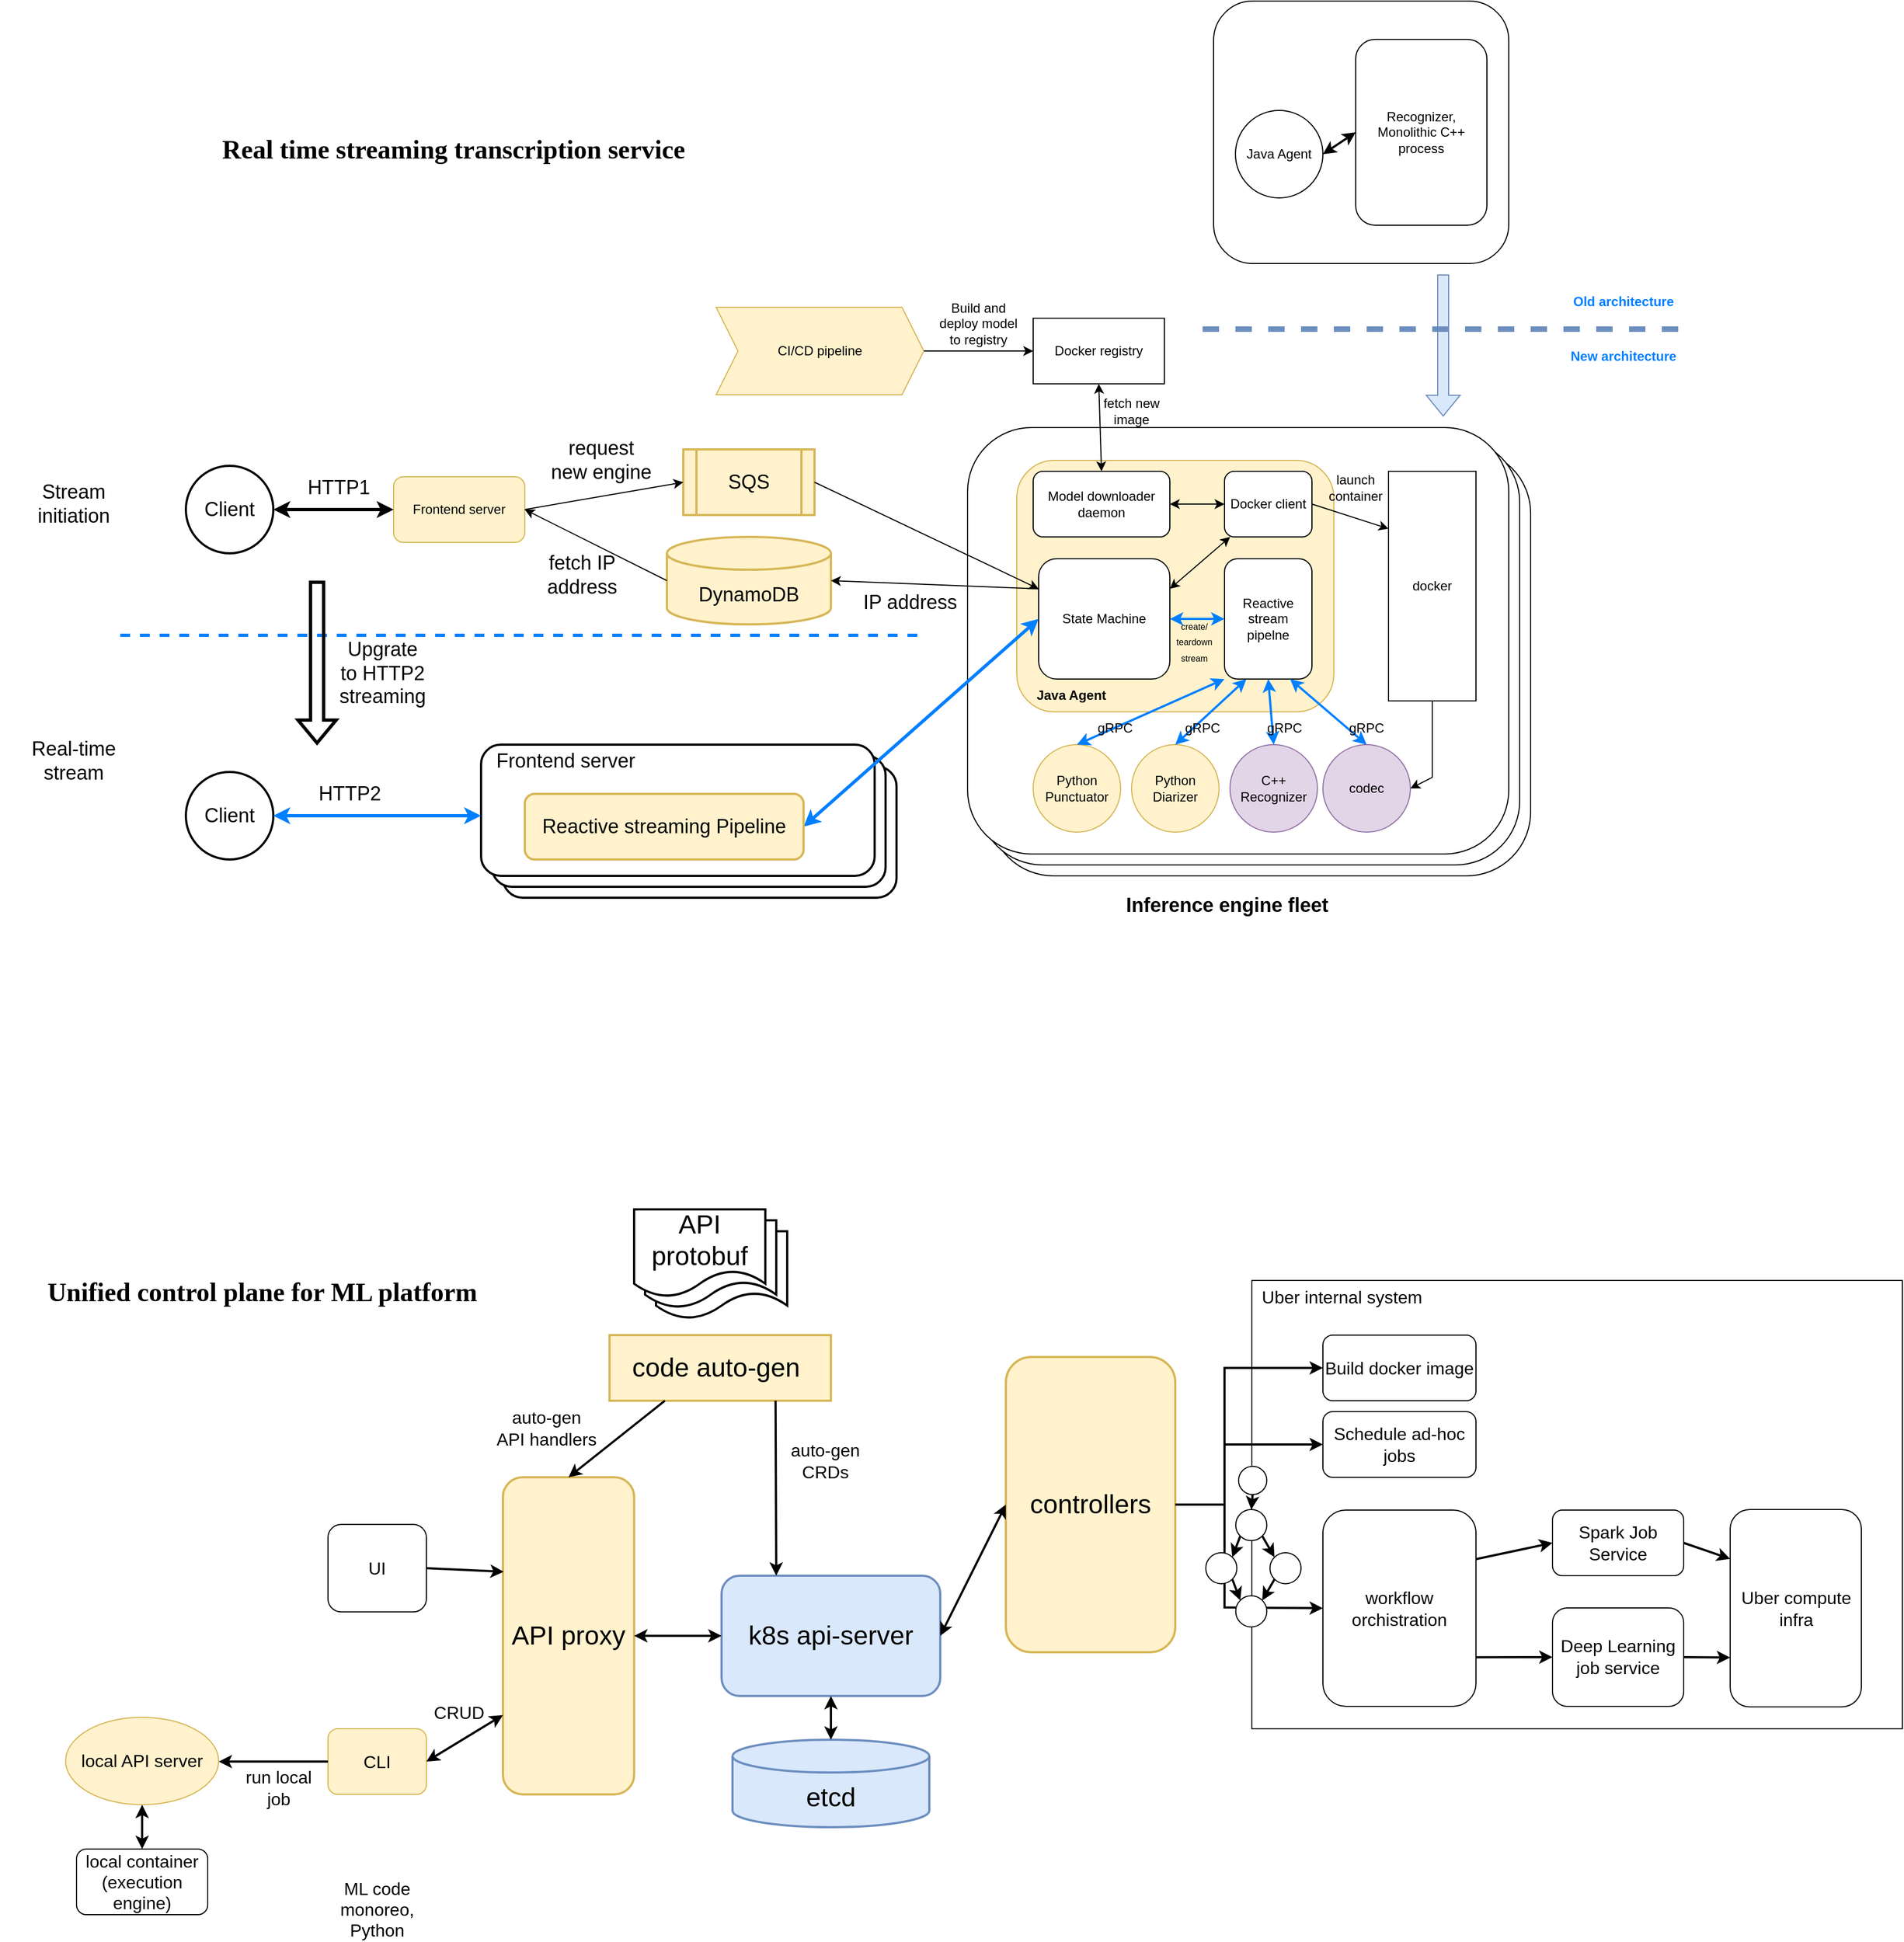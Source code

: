 <mxfile version="16.5.6" type="github">
  <diagram id="EUEqFlCZV4Rz1TmMoUkc" name="Page-1">
    <mxGraphModel dx="3210" dy="2467" grid="1" gridSize="10" guides="1" tooltips="1" connect="1" arrows="1" fold="1" page="1" pageScale="1" pageWidth="850" pageHeight="1100" math="0" shadow="0">
      <root>
        <mxCell id="0" />
        <mxCell id="1" parent="0" />
        <mxCell id="zjX0TIYur_jvpMQG9Fae-106" value="" style="rounded=0;whiteSpace=wrap;html=1;fontSize=16;fontColor=#000000;strokeWidth=1;" vertex="1" parent="1">
          <mxGeometry x="625" y="990" width="595" height="410" as="geometry" />
        </mxCell>
        <mxCell id="zjX0TIYur_jvpMQG9Fae-154" value="Deep Learning job service" style="rounded=1;whiteSpace=wrap;html=1;fontSize=16;fontColor=#000000;strokeWidth=1;" vertex="1" parent="1">
          <mxGeometry x="900" y="1289.47" width="120" height="90" as="geometry" />
        </mxCell>
        <mxCell id="zjX0TIYur_jvpMQG9Fae-109" value="workflow orchistration" style="rounded=1;whiteSpace=wrap;html=1;fontSize=16;fontColor=#000000;strokeWidth=1;" vertex="1" parent="1">
          <mxGeometry x="690" y="1200" width="140" height="179.47" as="geometry" />
        </mxCell>
        <mxCell id="zjX0TIYur_jvpMQG9Fae-98" value="" style="shape=document;whiteSpace=wrap;html=1;boundedLbl=1;fontSize=24;fontColor=#000000;strokeWidth=2;" vertex="1" parent="1">
          <mxGeometry x="80" y="945" width="120" height="80" as="geometry" />
        </mxCell>
        <mxCell id="zjX0TIYur_jvpMQG9Fae-96" value="" style="shape=document;whiteSpace=wrap;html=1;boundedLbl=1;fontSize=24;fontColor=#000000;strokeWidth=2;" vertex="1" parent="1">
          <mxGeometry x="70" y="935" width="120" height="80" as="geometry" />
        </mxCell>
        <mxCell id="zjX0TIYur_jvpMQG9Fae-93" value="" style="rounded=0;whiteSpace=wrap;html=1;fontSize=24;strokeWidth=2;fillColor=#fff2cc;strokeColor=#d6b656;" vertex="1" parent="1">
          <mxGeometry x="37.5" y="1040" width="202.5" height="60" as="geometry" />
        </mxCell>
        <mxCell id="zjX0TIYur_jvpMQG9Fae-77" value="" style="rounded=1;whiteSpace=wrap;html=1;fontSize=18;fontColor=#000000;strokeWidth=2;" vertex="1" parent="1">
          <mxGeometry x="-60" y="520" width="360" height="120" as="geometry" />
        </mxCell>
        <mxCell id="zjX0TIYur_jvpMQG9Fae-76" value="" style="rounded=1;whiteSpace=wrap;html=1;fontSize=18;fontColor=#000000;strokeWidth=2;" vertex="1" parent="1">
          <mxGeometry x="-70" y="510" width="360" height="120" as="geometry" />
        </mxCell>
        <mxCell id="zjX0TIYur_jvpMQG9Fae-48" value="" style="rounded=1;whiteSpace=wrap;html=1;" vertex="1" parent="1">
          <mxGeometry x="385" y="230" width="495" height="390" as="geometry" />
        </mxCell>
        <mxCell id="zjX0TIYur_jvpMQG9Fae-47" value="" style="rounded=1;whiteSpace=wrap;html=1;" vertex="1" parent="1">
          <mxGeometry x="375" y="220" width="495" height="390" as="geometry" />
        </mxCell>
        <mxCell id="zjX0TIYur_jvpMQG9Fae-21" value="" style="rounded=1;whiteSpace=wrap;html=1;" vertex="1" parent="1">
          <mxGeometry x="365" y="210" width="495" height="390" as="geometry" />
        </mxCell>
        <mxCell id="zjX0TIYur_jvpMQG9Fae-3" value="C++&lt;br&gt;Recognizer" style="ellipse;whiteSpace=wrap;html=1;fillColor=#e1d5e7;strokeColor=#9673a6;" vertex="1" parent="1">
          <mxGeometry x="605" y="500" width="80" height="80" as="geometry" />
        </mxCell>
        <mxCell id="zjX0TIYur_jvpMQG9Fae-4" value="Python&lt;br&gt;Diarizer" style="ellipse;whiteSpace=wrap;html=1;fillColor=#fff2cc;strokeColor=#d6b656;" vertex="1" parent="1">
          <mxGeometry x="515" y="500" width="80" height="80" as="geometry" />
        </mxCell>
        <mxCell id="zjX0TIYur_jvpMQG9Fae-6" value="CI/CD pipeline" style="shape=step;perimeter=stepPerimeter;whiteSpace=wrap;html=1;fixedSize=1;fillColor=#fff2cc;strokeColor=#d6b656;" vertex="1" parent="1">
          <mxGeometry x="135" y="100" width="190" height="80" as="geometry" />
        </mxCell>
        <mxCell id="zjX0TIYur_jvpMQG9Fae-7" value="Docker registry" style="rounded=0;whiteSpace=wrap;html=1;" vertex="1" parent="1">
          <mxGeometry x="425" y="110" width="120" height="60" as="geometry" />
        </mxCell>
        <mxCell id="zjX0TIYur_jvpMQG9Fae-8" value="" style="endArrow=classic;html=1;rounded=0;exitX=1;exitY=0.5;exitDx=0;exitDy=0;entryX=0;entryY=0.5;entryDx=0;entryDy=0;" edge="1" parent="1" source="zjX0TIYur_jvpMQG9Fae-6" target="zjX0TIYur_jvpMQG9Fae-7">
          <mxGeometry width="50" height="50" relative="1" as="geometry">
            <mxPoint x="275" y="460" as="sourcePoint" />
            <mxPoint x="325" y="410" as="targetPoint" />
          </mxGeometry>
        </mxCell>
        <mxCell id="zjX0TIYur_jvpMQG9Fae-9" value="Build and deploy model to registry" style="text;html=1;strokeColor=none;fillColor=none;align=center;verticalAlign=middle;whiteSpace=wrap;rounded=0;" vertex="1" parent="1">
          <mxGeometry x="335" y="100" width="80" height="30" as="geometry" />
        </mxCell>
        <mxCell id="zjX0TIYur_jvpMQG9Fae-10" value="" style="rounded=1;whiteSpace=wrap;html=1;fillColor=#fff2cc;strokeColor=#d6b656;" vertex="1" parent="1">
          <mxGeometry x="410" y="240" width="290" height="230" as="geometry" />
        </mxCell>
        <mxCell id="zjX0TIYur_jvpMQG9Fae-11" value="codec" style="ellipse;whiteSpace=wrap;html=1;fillColor=#e1d5e7;strokeColor=#9673a6;" vertex="1" parent="1">
          <mxGeometry x="690" y="500" width="80" height="80" as="geometry" />
        </mxCell>
        <mxCell id="zjX0TIYur_jvpMQG9Fae-12" value="" style="endArrow=classic;html=1;rounded=0;exitX=0.25;exitY=1;exitDx=0;exitDy=0;entryX=0.5;entryY=0;entryDx=0;entryDy=0;startArrow=classic;startFill=1;strokeColor=#007FFF;strokeWidth=2;" edge="1" parent="1" source="zjX0TIYur_jvpMQG9Fae-13" target="zjX0TIYur_jvpMQG9Fae-4">
          <mxGeometry width="50" height="50" relative="1" as="geometry">
            <mxPoint x="625" y="450" as="sourcePoint" />
            <mxPoint x="400" y="390" as="targetPoint" />
          </mxGeometry>
        </mxCell>
        <mxCell id="zjX0TIYur_jvpMQG9Fae-13" value="Reactive stream pipelne" style="rounded=1;whiteSpace=wrap;html=1;" vertex="1" parent="1">
          <mxGeometry x="600" y="330" width="80" height="110" as="geometry" />
        </mxCell>
        <mxCell id="zjX0TIYur_jvpMQG9Fae-14" value="" style="endArrow=classic;html=1;rounded=0;exitX=0.5;exitY=1;exitDx=0;exitDy=0;entryX=0.5;entryY=0;entryDx=0;entryDy=0;startArrow=classic;startFill=1;strokeColor=#007FFF;strokeWidth=2;" edge="1" parent="1" source="zjX0TIYur_jvpMQG9Fae-13" target="zjX0TIYur_jvpMQG9Fae-3">
          <mxGeometry width="50" height="50" relative="1" as="geometry">
            <mxPoint x="645" y="450" as="sourcePoint" />
            <mxPoint x="400" y="390" as="targetPoint" />
          </mxGeometry>
        </mxCell>
        <mxCell id="zjX0TIYur_jvpMQG9Fae-15" value="" style="endArrow=classic;html=1;rounded=0;exitX=0.75;exitY=1;exitDx=0;exitDy=0;entryX=0.5;entryY=0;entryDx=0;entryDy=0;startArrow=classic;startFill=1;strokeColor=#007FFF;strokeWidth=2;" edge="1" parent="1" source="zjX0TIYur_jvpMQG9Fae-13" target="zjX0TIYur_jvpMQG9Fae-11">
          <mxGeometry width="50" height="50" relative="1" as="geometry">
            <mxPoint x="665" y="450" as="sourcePoint" />
            <mxPoint x="400" y="390" as="targetPoint" />
          </mxGeometry>
        </mxCell>
        <mxCell id="zjX0TIYur_jvpMQG9Fae-16" value="gRPC" style="text;html=1;strokeColor=none;fillColor=none;align=center;verticalAlign=middle;whiteSpace=wrap;rounded=0;" vertex="1" parent="1">
          <mxGeometry x="550" y="470" width="60" height="30" as="geometry" />
        </mxCell>
        <mxCell id="zjX0TIYur_jvpMQG9Fae-17" value="gRPC" style="text;html=1;strokeColor=none;fillColor=none;align=center;verticalAlign=middle;whiteSpace=wrap;rounded=0;" vertex="1" parent="1">
          <mxGeometry x="625" y="470" width="60" height="30" as="geometry" />
        </mxCell>
        <mxCell id="zjX0TIYur_jvpMQG9Fae-18" value="gRPC" style="text;html=1;strokeColor=none;fillColor=none;align=center;verticalAlign=middle;whiteSpace=wrap;rounded=0;" vertex="1" parent="1">
          <mxGeometry x="700" y="470" width="60" height="30" as="geometry" />
        </mxCell>
        <mxCell id="zjX0TIYur_jvpMQG9Fae-19" value="Docker client" style="rounded=1;whiteSpace=wrap;html=1;" vertex="1" parent="1">
          <mxGeometry x="600" y="250" width="80" height="60" as="geometry" />
        </mxCell>
        <mxCell id="zjX0TIYur_jvpMQG9Fae-5" value="Model downloader daemon" style="rounded=1;whiteSpace=wrap;html=1;" vertex="1" parent="1">
          <mxGeometry x="425" y="250" width="125" height="60" as="geometry" />
        </mxCell>
        <mxCell id="zjX0TIYur_jvpMQG9Fae-20" value="" style="endArrow=classic;startArrow=classic;html=1;rounded=0;exitX=0.5;exitY=1;exitDx=0;exitDy=0;entryX=0.5;entryY=0;entryDx=0;entryDy=0;" edge="1" parent="1" source="zjX0TIYur_jvpMQG9Fae-7" target="zjX0TIYur_jvpMQG9Fae-5">
          <mxGeometry width="50" height="50" relative="1" as="geometry">
            <mxPoint x="280" y="380" as="sourcePoint" />
            <mxPoint x="330" y="330" as="targetPoint" />
          </mxGeometry>
        </mxCell>
        <mxCell id="zjX0TIYur_jvpMQG9Fae-22" value="docker" style="rounded=0;whiteSpace=wrap;html=1;" vertex="1" parent="1">
          <mxGeometry x="750" y="250" width="80" height="210" as="geometry" />
        </mxCell>
        <mxCell id="zjX0TIYur_jvpMQG9Fae-23" value="" style="endArrow=classic;html=1;rounded=0;exitX=1;exitY=0.5;exitDx=0;exitDy=0;entryX=0;entryY=0.25;entryDx=0;entryDy=0;" edge="1" parent="1" source="zjX0TIYur_jvpMQG9Fae-19" target="zjX0TIYur_jvpMQG9Fae-22">
          <mxGeometry width="50" height="50" relative="1" as="geometry">
            <mxPoint x="390" y="380" as="sourcePoint" />
            <mxPoint x="440" y="330" as="targetPoint" />
          </mxGeometry>
        </mxCell>
        <mxCell id="zjX0TIYur_jvpMQG9Fae-24" value="State Machine" style="rounded=1;whiteSpace=wrap;html=1;" vertex="1" parent="1">
          <mxGeometry x="430" y="330" width="120" height="110" as="geometry" />
        </mxCell>
        <mxCell id="zjX0TIYur_jvpMQG9Fae-25" value="" style="endArrow=classic;html=1;rounded=0;exitX=0.5;exitY=1;exitDx=0;exitDy=0;entryX=1;entryY=0.5;entryDx=0;entryDy=0;" edge="1" parent="1" source="zjX0TIYur_jvpMQG9Fae-22" target="zjX0TIYur_jvpMQG9Fae-11">
          <mxGeometry width="50" height="50" relative="1" as="geometry">
            <mxPoint x="390" y="500" as="sourcePoint" />
            <mxPoint x="440" y="450" as="targetPoint" />
            <Array as="points">
              <mxPoint x="790" y="530" />
            </Array>
          </mxGeometry>
        </mxCell>
        <mxCell id="zjX0TIYur_jvpMQG9Fae-26" value="fetch new image" style="text;html=1;strokeColor=none;fillColor=none;align=center;verticalAlign=middle;whiteSpace=wrap;rounded=0;" vertex="1" parent="1">
          <mxGeometry x="480" y="180" width="70" height="30" as="geometry" />
        </mxCell>
        <mxCell id="zjX0TIYur_jvpMQG9Fae-28" value="Frontend server" style="rounded=1;whiteSpace=wrap;html=1;fillColor=#fff2cc;strokeColor=#d6b656;" vertex="1" parent="1">
          <mxGeometry x="-160" y="255" width="120" height="60" as="geometry" />
        </mxCell>
        <mxCell id="zjX0TIYur_jvpMQG9Fae-30" value="" style="endArrow=classic;startArrow=classic;html=1;rounded=0;exitX=1;exitY=0.5;exitDx=0;exitDy=0;strokeColor=#007FFF;strokeWidth=2;" edge="1" parent="1" source="zjX0TIYur_jvpMQG9Fae-24" target="zjX0TIYur_jvpMQG9Fae-13">
          <mxGeometry width="50" height="50" relative="1" as="geometry">
            <mxPoint x="390" y="370" as="sourcePoint" />
            <mxPoint x="440" y="320" as="targetPoint" />
          </mxGeometry>
        </mxCell>
        <mxCell id="zjX0TIYur_jvpMQG9Fae-31" value="&lt;font style=&quot;font-size: 8px&quot;&gt;create/&lt;br&gt;teardown stream&lt;/font&gt;" style="text;html=1;strokeColor=none;fillColor=none;align=center;verticalAlign=middle;whiteSpace=wrap;rounded=0;" vertex="1" parent="1">
          <mxGeometry x="555" y="390" width="35" height="30" as="geometry" />
        </mxCell>
        <mxCell id="zjX0TIYur_jvpMQG9Fae-32" value="launch container" style="text;html=1;strokeColor=none;fillColor=none;align=center;verticalAlign=middle;whiteSpace=wrap;rounded=0;fontSize=12;" vertex="1" parent="1">
          <mxGeometry x="690" y="250" width="60" height="30" as="geometry" />
        </mxCell>
        <mxCell id="zjX0TIYur_jvpMQG9Fae-33" value="" style="endArrow=classic;startArrow=classic;html=1;rounded=0;fontSize=12;exitX=1;exitY=0.5;exitDx=0;exitDy=0;entryX=0;entryY=0.5;entryDx=0;entryDy=0;" edge="1" parent="1" source="zjX0TIYur_jvpMQG9Fae-5" target="zjX0TIYur_jvpMQG9Fae-19">
          <mxGeometry width="50" height="50" relative="1" as="geometry">
            <mxPoint x="550" y="390" as="sourcePoint" />
            <mxPoint x="600" y="340" as="targetPoint" />
          </mxGeometry>
        </mxCell>
        <mxCell id="zjX0TIYur_jvpMQG9Fae-34" value="" style="rounded=1;whiteSpace=wrap;html=1;fontSize=12;" vertex="1" parent="1">
          <mxGeometry x="590" y="-180" width="270" height="240" as="geometry" />
        </mxCell>
        <mxCell id="zjX0TIYur_jvpMQG9Fae-35" value="Java Agent" style="ellipse;whiteSpace=wrap;html=1;aspect=fixed;fontSize=12;" vertex="1" parent="1">
          <mxGeometry x="610" y="-80" width="80" height="80" as="geometry" />
        </mxCell>
        <mxCell id="zjX0TIYur_jvpMQG9Fae-36" value="Recognizer, Monolithic C++ process" style="rounded=1;whiteSpace=wrap;html=1;fontSize=12;" vertex="1" parent="1">
          <mxGeometry x="720" y="-145" width="120" height="170" as="geometry" />
        </mxCell>
        <mxCell id="zjX0TIYur_jvpMQG9Fae-37" value="" style="shape=flexArrow;endArrow=classic;html=1;rounded=0;fontSize=12;fillColor=#dae8fc;strokeColor=#6c8ebf;" edge="1" parent="1">
          <mxGeometry width="50" height="50" relative="1" as="geometry">
            <mxPoint x="800" y="70" as="sourcePoint" />
            <mxPoint x="800" y="200" as="targetPoint" />
          </mxGeometry>
        </mxCell>
        <mxCell id="zjX0TIYur_jvpMQG9Fae-38" value="Old architecture" style="text;html=1;strokeColor=none;fillColor=none;align=center;verticalAlign=middle;whiteSpace=wrap;rounded=0;fontSize=12;fontColor=#007FFF;fontStyle=1" vertex="1" parent="1">
          <mxGeometry x="900" y="80" width="130" height="30" as="geometry" />
        </mxCell>
        <mxCell id="zjX0TIYur_jvpMQG9Fae-39" value="" style="endArrow=none;dashed=1;html=1;rounded=0;fontSize=12;fillColor=#dae8fc;strokeColor=#6c8ebf;strokeWidth=5;" edge="1" parent="1">
          <mxGeometry width="50" height="50" relative="1" as="geometry">
            <mxPoint x="580" y="120" as="sourcePoint" />
            <mxPoint x="1030" y="120" as="targetPoint" />
          </mxGeometry>
        </mxCell>
        <mxCell id="zjX0TIYur_jvpMQG9Fae-40" value="New architecture" style="text;html=1;strokeColor=none;fillColor=none;align=center;verticalAlign=middle;whiteSpace=wrap;rounded=0;fontSize=12;fontColor=#007FFF;fontStyle=1" vertex="1" parent="1">
          <mxGeometry x="900" y="130" width="130" height="30" as="geometry" />
        </mxCell>
        <mxCell id="zjX0TIYur_jvpMQG9Fae-43" value="Java Agent" style="text;html=1;strokeColor=none;fillColor=none;align=center;verticalAlign=middle;whiteSpace=wrap;rounded=0;fontSize=12;fontColor=#000000;fontStyle=1" vertex="1" parent="1">
          <mxGeometry x="415" y="440" width="90" height="30" as="geometry" />
        </mxCell>
        <mxCell id="zjX0TIYur_jvpMQG9Fae-44" value="" style="endArrow=classic;startArrow=classic;html=1;rounded=0;fontSize=12;fontColor=#007FFF;strokeWidth=2;exitX=0;exitY=0.5;exitDx=0;exitDy=0;entryX=1;entryY=0.5;entryDx=0;entryDy=0;" edge="1" parent="1" source="zjX0TIYur_jvpMQG9Fae-36" target="zjX0TIYur_jvpMQG9Fae-35">
          <mxGeometry width="50" height="50" relative="1" as="geometry">
            <mxPoint x="300" y="-50" as="sourcePoint" />
            <mxPoint x="350" y="-100" as="targetPoint" />
          </mxGeometry>
        </mxCell>
        <mxCell id="zjX0TIYur_jvpMQG9Fae-45" value="" style="endArrow=classic;startArrow=classic;html=1;rounded=0;fontSize=12;fontColor=#000000;strokeWidth=1;exitX=1;exitY=0.25;exitDx=0;exitDy=0;" edge="1" parent="1" source="zjX0TIYur_jvpMQG9Fae-24" target="zjX0TIYur_jvpMQG9Fae-19">
          <mxGeometry width="50" height="50" relative="1" as="geometry">
            <mxPoint x="630" y="380" as="sourcePoint" />
            <mxPoint x="680" y="330" as="targetPoint" />
          </mxGeometry>
        </mxCell>
        <mxCell id="zjX0TIYur_jvpMQG9Fae-49" value="Inference engine fleet" style="text;html=1;strokeColor=none;fillColor=none;align=center;verticalAlign=middle;whiteSpace=wrap;rounded=0;fontSize=18;fontColor=#000000;strokeWidth=2;fontStyle=1" vertex="1" parent="1">
          <mxGeometry x="435" y="630" width="335" height="33" as="geometry" />
        </mxCell>
        <mxCell id="zjX0TIYur_jvpMQG9Fae-50" value="SQS" style="shape=process;whiteSpace=wrap;html=1;backgroundOutline=1;fontSize=18;strokeWidth=2;fillColor=#fff2cc;strokeColor=#d6b656;" vertex="1" parent="1">
          <mxGeometry x="105" y="230" width="120" height="60" as="geometry" />
        </mxCell>
        <mxCell id="zjX0TIYur_jvpMQG9Fae-51" value="DynamoDB" style="shape=cylinder3;whiteSpace=wrap;html=1;boundedLbl=1;backgroundOutline=1;size=15;fontSize=18;strokeWidth=2;fillColor=#fff2cc;strokeColor=#d6b656;" vertex="1" parent="1">
          <mxGeometry x="90" y="310" width="150" height="80" as="geometry" />
        </mxCell>
        <mxCell id="zjX0TIYur_jvpMQG9Fae-52" value="" style="endArrow=classic;html=1;rounded=0;fontSize=18;fontColor=#000000;strokeWidth=1;exitX=1;exitY=0.5;exitDx=0;exitDy=0;entryX=0;entryY=0.5;entryDx=0;entryDy=0;" edge="1" parent="1" source="zjX0TIYur_jvpMQG9Fae-28" target="zjX0TIYur_jvpMQG9Fae-50">
          <mxGeometry width="50" height="50" relative="1" as="geometry">
            <mxPoint x="410" y="400" as="sourcePoint" />
            <mxPoint x="460" y="350" as="targetPoint" />
          </mxGeometry>
        </mxCell>
        <mxCell id="zjX0TIYur_jvpMQG9Fae-53" value="" style="endArrow=classic;html=1;rounded=0;fontSize=18;fontColor=#000000;strokeWidth=1;exitX=1;exitY=0.5;exitDx=0;exitDy=0;entryX=0;entryY=0.25;entryDx=0;entryDy=0;" edge="1" parent="1" source="zjX0TIYur_jvpMQG9Fae-50" target="zjX0TIYur_jvpMQG9Fae-24">
          <mxGeometry width="50" height="50" relative="1" as="geometry">
            <mxPoint x="210" y="410" as="sourcePoint" />
            <mxPoint x="260" y="360" as="targetPoint" />
          </mxGeometry>
        </mxCell>
        <mxCell id="zjX0TIYur_jvpMQG9Fae-54" value="" style="endArrow=classic;html=1;rounded=0;fontSize=18;fontColor=#000000;strokeWidth=1;exitX=0;exitY=0.25;exitDx=0;exitDy=0;entryX=1;entryY=0.5;entryDx=0;entryDy=0;entryPerimeter=0;" edge="1" parent="1" source="zjX0TIYur_jvpMQG9Fae-24" target="zjX0TIYur_jvpMQG9Fae-51">
          <mxGeometry width="50" height="50" relative="1" as="geometry">
            <mxPoint x="210" y="410" as="sourcePoint" />
            <mxPoint x="260" y="360" as="targetPoint" />
          </mxGeometry>
        </mxCell>
        <mxCell id="zjX0TIYur_jvpMQG9Fae-55" value="" style="endArrow=classic;html=1;rounded=0;fontSize=18;fontColor=#000000;strokeWidth=1;exitX=0;exitY=0.5;exitDx=0;exitDy=0;exitPerimeter=0;entryX=1;entryY=0.5;entryDx=0;entryDy=0;" edge="1" parent="1" source="zjX0TIYur_jvpMQG9Fae-51" target="zjX0TIYur_jvpMQG9Fae-28">
          <mxGeometry width="50" height="50" relative="1" as="geometry">
            <mxPoint x="410" y="400" as="sourcePoint" />
            <mxPoint x="460" y="350" as="targetPoint" />
          </mxGeometry>
        </mxCell>
        <mxCell id="zjX0TIYur_jvpMQG9Fae-56" value="request new engine" style="text;html=1;strokeColor=none;fillColor=none;align=center;verticalAlign=middle;whiteSpace=wrap;rounded=0;fontSize=18;fontColor=#000000;" vertex="1" parent="1">
          <mxGeometry x="-20" y="225" width="100" height="30" as="geometry" />
        </mxCell>
        <mxCell id="zjX0TIYur_jvpMQG9Fae-57" value="IP address" style="text;html=1;strokeColor=none;fillColor=none;align=center;verticalAlign=middle;whiteSpace=wrap;rounded=0;fontSize=18;fontColor=#000000;" vertex="1" parent="1">
          <mxGeometry x="260" y="355" width="105" height="30" as="geometry" />
        </mxCell>
        <mxCell id="zjX0TIYur_jvpMQG9Fae-58" value="fetch IP address" style="text;html=1;strokeColor=none;fillColor=none;align=center;verticalAlign=middle;whiteSpace=wrap;rounded=0;fontSize=18;fontColor=#000000;" vertex="1" parent="1">
          <mxGeometry x="-40" y="330" width="105" height="30" as="geometry" />
        </mxCell>
        <mxCell id="zjX0TIYur_jvpMQG9Fae-59" value="" style="rounded=1;whiteSpace=wrap;html=1;fontSize=18;fontColor=#000000;strokeWidth=2;" vertex="1" parent="1">
          <mxGeometry x="-80" y="500" width="360" height="120" as="geometry" />
        </mxCell>
        <mxCell id="zjX0TIYur_jvpMQG9Fae-60" value="" style="endArrow=none;dashed=1;html=1;rounded=0;fontSize=18;fontColor=#000000;strokeWidth=3;strokeColor=#007FFF;" edge="1" parent="1">
          <mxGeometry width="50" height="50" relative="1" as="geometry">
            <mxPoint x="-410" y="400" as="sourcePoint" />
            <mxPoint x="320" y="400" as="targetPoint" />
          </mxGeometry>
        </mxCell>
        <mxCell id="zjX0TIYur_jvpMQG9Fae-62" value="Stream &lt;br&gt;initiation" style="text;html=1;strokeColor=none;fillColor=none;align=center;verticalAlign=middle;whiteSpace=wrap;rounded=0;fontSize=18;fontColor=#000000;" vertex="1" parent="1">
          <mxGeometry x="-520" y="265" width="135" height="30" as="geometry" />
        </mxCell>
        <mxCell id="zjX0TIYur_jvpMQG9Fae-63" value="Real-time stream" style="text;html=1;strokeColor=none;fillColor=none;align=center;verticalAlign=middle;whiteSpace=wrap;rounded=0;fontSize=18;fontColor=#000000;" vertex="1" parent="1">
          <mxGeometry x="-520" y="500" width="135" height="30" as="geometry" />
        </mxCell>
        <mxCell id="zjX0TIYur_jvpMQG9Fae-64" value="" style="endArrow=classic;startArrow=classic;html=1;rounded=0;fontSize=18;fontColor=#000000;strokeColor=#000000;strokeWidth=3;exitX=0;exitY=0.5;exitDx=0;exitDy=0;" edge="1" parent="1" source="zjX0TIYur_jvpMQG9Fae-28" target="zjX0TIYur_jvpMQG9Fae-65">
          <mxGeometry width="50" height="50" relative="1" as="geometry">
            <mxPoint x="60" y="490" as="sourcePoint" />
            <mxPoint x="-210" y="285" as="targetPoint" />
          </mxGeometry>
        </mxCell>
        <mxCell id="zjX0TIYur_jvpMQG9Fae-65" value="Client" style="ellipse;whiteSpace=wrap;html=1;aspect=fixed;fontSize=18;fontColor=#000000;strokeWidth=2;" vertex="1" parent="1">
          <mxGeometry x="-350" y="245" width="80" height="80" as="geometry" />
        </mxCell>
        <mxCell id="zjX0TIYur_jvpMQG9Fae-66" value="HTTP1" style="text;html=1;strokeColor=none;fillColor=none;align=center;verticalAlign=middle;whiteSpace=wrap;rounded=0;fontSize=18;fontColor=#000000;" vertex="1" parent="1">
          <mxGeometry x="-240" y="250" width="60" height="30" as="geometry" />
        </mxCell>
        <mxCell id="zjX0TIYur_jvpMQG9Fae-67" value="" style="shape=flexArrow;endArrow=classic;html=1;rounded=0;fontSize=18;fontColor=#000000;strokeColor=#000000;strokeWidth=3;" edge="1" parent="1">
          <mxGeometry width="50" height="50" relative="1" as="geometry">
            <mxPoint x="-230" y="350" as="sourcePoint" />
            <mxPoint x="-230" y="500" as="targetPoint" />
          </mxGeometry>
        </mxCell>
        <mxCell id="zjX0TIYur_jvpMQG9Fae-68" value="Client" style="ellipse;whiteSpace=wrap;html=1;aspect=fixed;fontSize=18;fontColor=#000000;strokeWidth=2;" vertex="1" parent="1">
          <mxGeometry x="-350" y="525" width="80" height="80" as="geometry" />
        </mxCell>
        <mxCell id="zjX0TIYur_jvpMQG9Fae-69" value="" style="endArrow=classic;startArrow=classic;html=1;rounded=0;fontSize=18;fontColor=#000000;strokeColor=#007FFF;strokeWidth=3;exitX=1;exitY=0.5;exitDx=0;exitDy=0;" edge="1" parent="1" source="zjX0TIYur_jvpMQG9Fae-68">
          <mxGeometry width="50" height="50" relative="1" as="geometry">
            <mxPoint x="60" y="490" as="sourcePoint" />
            <mxPoint x="-80" y="565" as="targetPoint" />
          </mxGeometry>
        </mxCell>
        <mxCell id="zjX0TIYur_jvpMQG9Fae-70" value="HTTP2" style="text;html=1;strokeColor=none;fillColor=none;align=center;verticalAlign=middle;whiteSpace=wrap;rounded=0;fontSize=18;fontColor=#000000;" vertex="1" parent="1">
          <mxGeometry x="-230" y="530" width="60" height="30" as="geometry" />
        </mxCell>
        <mxCell id="zjX0TIYur_jvpMQG9Fae-71" value="Upgrate to HTTP2 streaming" style="text;html=1;strokeColor=none;fillColor=none;align=center;verticalAlign=middle;whiteSpace=wrap;rounded=0;fontSize=18;fontColor=#000000;" vertex="1" parent="1">
          <mxGeometry x="-200" y="420" width="60" height="30" as="geometry" />
        </mxCell>
        <mxCell id="zjX0TIYur_jvpMQG9Fae-73" value="" style="endArrow=classic;startArrow=classic;html=1;rounded=0;fontSize=18;fontColor=#000000;strokeColor=#007FFF;strokeWidth=3;exitX=1;exitY=0.5;exitDx=0;exitDy=0;entryX=0;entryY=0.5;entryDx=0;entryDy=0;" edge="1" parent="1" source="zjX0TIYur_jvpMQG9Fae-74" target="zjX0TIYur_jvpMQG9Fae-24">
          <mxGeometry width="50" height="50" relative="1" as="geometry">
            <mxPoint x="10" y="460" as="sourcePoint" />
            <mxPoint x="60" y="410" as="targetPoint" />
          </mxGeometry>
        </mxCell>
        <mxCell id="zjX0TIYur_jvpMQG9Fae-74" value="Reactive streaming Pipeline" style="rounded=1;whiteSpace=wrap;html=1;fontSize=18;strokeWidth=2;fillColor=#fff2cc;strokeColor=#d6b656;" vertex="1" parent="1">
          <mxGeometry x="-40" y="545" width="255" height="60" as="geometry" />
        </mxCell>
        <mxCell id="zjX0TIYur_jvpMQG9Fae-75" value="Frontend server" style="text;html=1;strokeColor=none;fillColor=none;align=center;verticalAlign=middle;whiteSpace=wrap;rounded=0;fontSize=18;fontColor=#000000;" vertex="1" parent="1">
          <mxGeometry x="-70" y="500" width="135" height="30" as="geometry" />
        </mxCell>
        <mxCell id="zjX0TIYur_jvpMQG9Fae-79" value="Python&lt;br&gt;Punctuator" style="ellipse;whiteSpace=wrap;html=1;fillColor=#fff2cc;strokeColor=#d6b656;" vertex="1" parent="1">
          <mxGeometry x="425" y="500" width="80" height="80" as="geometry" />
        </mxCell>
        <mxCell id="zjX0TIYur_jvpMQG9Fae-80" value="" style="endArrow=classic;html=1;rounded=0;exitX=0;exitY=1;exitDx=0;exitDy=0;entryX=0.5;entryY=0;entryDx=0;entryDy=0;startArrow=classic;startFill=1;strokeColor=#007FFF;strokeWidth=2;" edge="1" parent="1" source="zjX0TIYur_jvpMQG9Fae-13" target="zjX0TIYur_jvpMQG9Fae-79">
          <mxGeometry width="50" height="50" relative="1" as="geometry">
            <mxPoint x="630" y="450" as="sourcePoint" />
            <mxPoint x="545.0" y="510" as="targetPoint" />
          </mxGeometry>
        </mxCell>
        <mxCell id="zjX0TIYur_jvpMQG9Fae-82" value="gRPC" style="text;html=1;strokeColor=none;fillColor=none;align=center;verticalAlign=middle;whiteSpace=wrap;rounded=0;" vertex="1" parent="1">
          <mxGeometry x="470" y="470" width="60" height="30" as="geometry" />
        </mxCell>
        <mxCell id="zjX0TIYur_jvpMQG9Fae-83" value="&lt;span id=&quot;docs-internal-guid-1835c72e-7fff-a9db-5ae2-24a109cde7ad&quot; style=&quot;font-size: 24px;&quot;&gt;&lt;p dir=&quot;ltr&quot; style=&quot;line-height: 1.2; margin-top: 0pt; margin-bottom: 0pt; font-size: 24px;&quot;&gt;&lt;span style=&quot;font-size: 24px; font-family: impact; background-color: transparent; font-weight: 700; vertical-align: baseline;&quot;&gt;Real time streaming transcription service&lt;/span&gt;&lt;/p&gt;&lt;div style=&quot;font-size: 24px;&quot;&gt;&lt;span style=&quot;font-size: 24px; font-family: impact; background-color: transparent; font-weight: 700; vertical-align: baseline;&quot;&gt;&lt;br style=&quot;font-size: 24px;&quot;&gt;&lt;/span&gt;&lt;/div&gt;&lt;/span&gt;" style="text;html=1;strokeColor=none;fillColor=none;align=center;verticalAlign=middle;whiteSpace=wrap;rounded=0;fontSize=24;fontColor=#000000;" vertex="1" parent="1">
          <mxGeometry x="-345" y="-70" width="480" height="80" as="geometry" />
        </mxCell>
        <mxCell id="zjX0TIYur_jvpMQG9Fae-84" value="k8s api-server" style="rounded=1;whiteSpace=wrap;html=1;fontSize=24;strokeWidth=2;fillColor=#dae8fc;strokeColor=#6c8ebf;" vertex="1" parent="1">
          <mxGeometry x="140" y="1260" width="200" height="110" as="geometry" />
        </mxCell>
        <mxCell id="zjX0TIYur_jvpMQG9Fae-85" value="&lt;span id=&quot;docs-internal-guid-1835c72e-7fff-a9db-5ae2-24a109cde7ad&quot; style=&quot;font-size: 24px&quot;&gt;&lt;p dir=&quot;ltr&quot; style=&quot;line-height: 1.2 ; margin-top: 0pt ; margin-bottom: 0pt ; font-size: 24px&quot;&gt;&lt;span style=&quot;font-size: 24px ; font-family: &amp;#34;impact&amp;#34; ; background-color: transparent ; font-weight: 700 ; vertical-align: baseline&quot;&gt;Unified control plane for ML platform&lt;/span&gt;&lt;/p&gt;&lt;div style=&quot;font-size: 24px&quot;&gt;&lt;span style=&quot;font-size: 24px ; font-family: &amp;#34;impact&amp;#34; ; background-color: transparent ; font-weight: 700 ; vertical-align: baseline&quot;&gt;&lt;br style=&quot;font-size: 24px&quot;&gt;&lt;/span&gt;&lt;/div&gt;&lt;/span&gt;" style="text;html=1;strokeColor=none;fillColor=none;align=center;verticalAlign=middle;whiteSpace=wrap;rounded=0;fontSize=24;fontColor=#000000;" vertex="1" parent="1">
          <mxGeometry x="-520" y="975" width="480" height="80" as="geometry" />
        </mxCell>
        <mxCell id="zjX0TIYur_jvpMQG9Fae-86" value="etcd" style="shape=cylinder3;whiteSpace=wrap;html=1;boundedLbl=1;backgroundOutline=1;size=15;fontSize=24;strokeWidth=2;fillColor=#dae8fc;strokeColor=#6c8ebf;" vertex="1" parent="1">
          <mxGeometry x="150" y="1410" width="180" height="80" as="geometry" />
        </mxCell>
        <mxCell id="zjX0TIYur_jvpMQG9Fae-87" value="" style="endArrow=classic;startArrow=classic;html=1;rounded=0;fontSize=24;fontColor=#000000;strokeColor=#000000;strokeWidth=2;exitX=0.5;exitY=0;exitDx=0;exitDy=0;exitPerimeter=0;entryX=0.5;entryY=1;entryDx=0;entryDy=0;" edge="1" parent="1" source="zjX0TIYur_jvpMQG9Fae-86" target="zjX0TIYur_jvpMQG9Fae-84">
          <mxGeometry width="50" height="50" relative="1" as="geometry">
            <mxPoint x="110" y="1100" as="sourcePoint" />
            <mxPoint x="160" y="1050" as="targetPoint" />
          </mxGeometry>
        </mxCell>
        <mxCell id="zjX0TIYur_jvpMQG9Fae-88" value="API proxy" style="rounded=1;whiteSpace=wrap;html=1;fontSize=24;strokeWidth=2;fillColor=#fff2cc;strokeColor=#d6b656;" vertex="1" parent="1">
          <mxGeometry x="-60" y="1170" width="120" height="290" as="geometry" />
        </mxCell>
        <mxCell id="zjX0TIYur_jvpMQG9Fae-89" value="" style="endArrow=classic;startArrow=classic;html=1;rounded=0;fontSize=24;fontColor=#000000;strokeColor=#000000;strokeWidth=2;exitX=1;exitY=0.5;exitDx=0;exitDy=0;entryX=0;entryY=0.5;entryDx=0;entryDy=0;" edge="1" parent="1" source="zjX0TIYur_jvpMQG9Fae-88" target="zjX0TIYur_jvpMQG9Fae-84">
          <mxGeometry width="50" height="50" relative="1" as="geometry">
            <mxPoint x="110" y="1100" as="sourcePoint" />
            <mxPoint x="160" y="1050" as="targetPoint" />
          </mxGeometry>
        </mxCell>
        <mxCell id="zjX0TIYur_jvpMQG9Fae-90" value="API protobuf" style="shape=document;whiteSpace=wrap;html=1;boundedLbl=1;fontSize=24;fontColor=#000000;strokeWidth=2;" vertex="1" parent="1">
          <mxGeometry x="60" y="925" width="120" height="80" as="geometry" />
        </mxCell>
        <mxCell id="zjX0TIYur_jvpMQG9Fae-92" value="code auto-gen" style="text;html=1;strokeColor=none;fillColor=none;align=center;verticalAlign=middle;whiteSpace=wrap;rounded=0;fontSize=24;fontColor=#000000;" vertex="1" parent="1">
          <mxGeometry x="50" y="1055" width="170" height="30" as="geometry" />
        </mxCell>
        <mxCell id="zjX0TIYur_jvpMQG9Fae-99" value="" style="endArrow=classic;html=1;rounded=0;fontSize=24;fontColor=#000000;strokeColor=#000000;strokeWidth=2;exitX=0.25;exitY=1;exitDx=0;exitDy=0;entryX=0.5;entryY=0;entryDx=0;entryDy=0;" edge="1" parent="1" source="zjX0TIYur_jvpMQG9Fae-93" target="zjX0TIYur_jvpMQG9Fae-88">
          <mxGeometry width="50" height="50" relative="1" as="geometry">
            <mxPoint x="-30" y="1220" as="sourcePoint" />
            <mxPoint x="20" y="1170" as="targetPoint" />
          </mxGeometry>
        </mxCell>
        <mxCell id="zjX0TIYur_jvpMQG9Fae-100" value="" style="endArrow=classic;html=1;rounded=0;fontSize=24;fontColor=#000000;strokeColor=#000000;strokeWidth=2;exitX=0.75;exitY=1;exitDx=0;exitDy=0;entryX=0.25;entryY=0;entryDx=0;entryDy=0;" edge="1" parent="1" source="zjX0TIYur_jvpMQG9Fae-93" target="zjX0TIYur_jvpMQG9Fae-84">
          <mxGeometry width="50" height="50" relative="1" as="geometry">
            <mxPoint x="-30" y="1220" as="sourcePoint" />
            <mxPoint x="20" y="1170" as="targetPoint" />
          </mxGeometry>
        </mxCell>
        <mxCell id="zjX0TIYur_jvpMQG9Fae-101" value="auto-gen &lt;br&gt;API handlers" style="text;html=1;strokeColor=none;fillColor=none;align=center;verticalAlign=middle;whiteSpace=wrap;rounded=0;fontSize=16;fontColor=#000000;strokeWidth=0;" vertex="1" parent="1">
          <mxGeometry x="-110" y="1110" width="180" height="30" as="geometry" />
        </mxCell>
        <mxCell id="zjX0TIYur_jvpMQG9Fae-102" value="auto-gen &lt;br&gt;CRDs" style="text;html=1;strokeColor=none;fillColor=none;align=center;verticalAlign=middle;whiteSpace=wrap;rounded=0;fontSize=16;fontColor=#000000;strokeWidth=0;" vertex="1" parent="1">
          <mxGeometry x="145" y="1140" width="180" height="30" as="geometry" />
        </mxCell>
        <mxCell id="zjX0TIYur_jvpMQG9Fae-104" value="controllers" style="rounded=1;whiteSpace=wrap;html=1;fontSize=24;strokeWidth=2;fillColor=#fff2cc;strokeColor=#d6b656;" vertex="1" parent="1">
          <mxGeometry x="400" y="1060" width="155" height="270" as="geometry" />
        </mxCell>
        <mxCell id="zjX0TIYur_jvpMQG9Fae-105" value="" style="endArrow=classic;startArrow=classic;html=1;rounded=0;fontSize=16;fontColor=#000000;strokeColor=#000000;strokeWidth=2;exitX=1;exitY=0.5;exitDx=0;exitDy=0;entryX=0;entryY=0.5;entryDx=0;entryDy=0;" edge="1" parent="1" source="zjX0TIYur_jvpMQG9Fae-84" target="zjX0TIYur_jvpMQG9Fae-104">
          <mxGeometry width="50" height="50" relative="1" as="geometry">
            <mxPoint x="140" y="1160" as="sourcePoint" />
            <mxPoint x="190" y="1110" as="targetPoint" />
          </mxGeometry>
        </mxCell>
        <mxCell id="zjX0TIYur_jvpMQG9Fae-107" value="Build docker image" style="rounded=1;whiteSpace=wrap;html=1;fontSize=16;fontColor=#000000;strokeWidth=1;" vertex="1" parent="1">
          <mxGeometry x="690" y="1040" width="140" height="60" as="geometry" />
        </mxCell>
        <mxCell id="zjX0TIYur_jvpMQG9Fae-108" value="Schedule ad-hoc jobs" style="rounded=1;whiteSpace=wrap;html=1;fontSize=16;fontColor=#000000;strokeWidth=1;" vertex="1" parent="1">
          <mxGeometry x="690" y="1110" width="140" height="60" as="geometry" />
        </mxCell>
        <mxCell id="zjX0TIYur_jvpMQG9Fae-110" value="Uber internal system" style="text;html=1;strokeColor=none;fillColor=none;align=center;verticalAlign=middle;whiteSpace=wrap;rounded=0;fontSize=16;fontColor=#000000;" vertex="1" parent="1">
          <mxGeometry x="625" y="990" width="165" height="30" as="geometry" />
        </mxCell>
        <mxCell id="zjX0TIYur_jvpMQG9Fae-111" value="CLI" style="rounded=1;whiteSpace=wrap;html=1;fontSize=16;strokeWidth=1;fillColor=#fff2cc;strokeColor=#d6b656;" vertex="1" parent="1">
          <mxGeometry x="-220" y="1400" width="90" height="60" as="geometry" />
        </mxCell>
        <mxCell id="zjX0TIYur_jvpMQG9Fae-112" value="UI" style="rounded=1;whiteSpace=wrap;html=1;fontSize=16;fontColor=#000000;strokeWidth=1;" vertex="1" parent="1">
          <mxGeometry x="-220" y="1213.16" width="90" height="80" as="geometry" />
        </mxCell>
        <mxCell id="zjX0TIYur_jvpMQG9Fae-115" value="" style="endArrow=classic;html=1;rounded=0;fontSize=16;fontColor=#000000;strokeColor=#000000;strokeWidth=2;exitX=1;exitY=0.5;exitDx=0;exitDy=0;entryX=0.006;entryY=0.298;entryDx=0;entryDy=0;entryPerimeter=0;" edge="1" parent="1" source="zjX0TIYur_jvpMQG9Fae-112" target="zjX0TIYur_jvpMQG9Fae-88">
          <mxGeometry width="50" height="50" relative="1" as="geometry">
            <mxPoint x="30" y="1410" as="sourcePoint" />
            <mxPoint x="80" y="1360" as="targetPoint" />
          </mxGeometry>
        </mxCell>
        <mxCell id="zjX0TIYur_jvpMQG9Fae-145" value="" style="endArrow=classic;html=1;rounded=0;fontSize=16;fontColor=#000000;strokeColor=#000000;strokeWidth=2;exitX=1;exitY=0.5;exitDx=0;exitDy=0;entryX=0;entryY=0.5;entryDx=0;entryDy=0;" edge="1" parent="1" source="zjX0TIYur_jvpMQG9Fae-104" target="zjX0TIYur_jvpMQG9Fae-109">
          <mxGeometry width="50" height="50" relative="1" as="geometry">
            <mxPoint x="580" y="1450" as="sourcePoint" />
            <mxPoint x="630" y="1400" as="targetPoint" />
            <Array as="points">
              <mxPoint x="600" y="1195" />
              <mxPoint x="600" y="1289" />
            </Array>
          </mxGeometry>
        </mxCell>
        <mxCell id="zjX0TIYur_jvpMQG9Fae-131" value="" style="ellipse;whiteSpace=wrap;html=1;aspect=fixed;fontSize=16;fontColor=#000000;strokeWidth=1;container=0;" vertex="1" parent="1">
          <mxGeometry x="610.271" y="1199.474" width="28.421" height="28.421" as="geometry" />
        </mxCell>
        <mxCell id="zjX0TIYur_jvpMQG9Fae-132" value="" style="ellipse;whiteSpace=wrap;html=1;aspect=fixed;fontSize=16;fontColor=#000000;strokeWidth=1;container=0;" vertex="1" parent="1">
          <mxGeometry x="582.88" y="1238.947" width="28.421" height="28.421" as="geometry" />
        </mxCell>
        <mxCell id="zjX0TIYur_jvpMQG9Fae-133" value="" style="ellipse;whiteSpace=wrap;html=1;aspect=fixed;fontSize=16;fontColor=#000000;strokeWidth=1;container=0;" vertex="1" parent="1">
          <mxGeometry x="641.576" y="1238.947" width="28.421" height="28.421" as="geometry" />
        </mxCell>
        <mxCell id="zjX0TIYur_jvpMQG9Fae-134" value="" style="ellipse;whiteSpace=wrap;html=1;aspect=fixed;fontSize=16;fontColor=#000000;strokeWidth=1;container=0;" vertex="1" parent="1">
          <mxGeometry x="612.88" y="1160" width="25.81" height="25.81" as="geometry" />
        </mxCell>
        <mxCell id="zjX0TIYur_jvpMQG9Fae-135" value="" style="ellipse;whiteSpace=wrap;html=1;aspect=fixed;fontSize=16;fontColor=#000000;strokeWidth=1;container=0;" vertex="1" parent="1">
          <mxGeometry x="610.271" y="1278.421" width="28.421" height="28.421" as="geometry" />
        </mxCell>
        <mxCell id="zjX0TIYur_jvpMQG9Fae-136" value="" style="endArrow=classic;html=1;rounded=0;fontSize=16;fontColor=#000000;strokeColor=#000000;strokeWidth=2;exitX=0.5;exitY=1;exitDx=0;exitDy=0;entryX=0.5;entryY=0;entryDx=0;entryDy=0;" edge="1" parent="1" source="zjX0TIYur_jvpMQG9Fae-134" target="zjX0TIYur_jvpMQG9Fae-131">
          <mxGeometry width="50" height="50" relative="1" as="geometry">
            <mxPoint x="649.402" y="1156.053" as="sourcePoint" />
            <mxPoint x="668.967" y="1136.316" as="targetPoint" />
          </mxGeometry>
        </mxCell>
        <mxCell id="zjX0TIYur_jvpMQG9Fae-137" value="" style="endArrow=classic;html=1;rounded=0;fontSize=16;fontColor=#000000;strokeColor=#000000;strokeWidth=2;exitX=1;exitY=1;exitDx=0;exitDy=0;entryX=0;entryY=0;entryDx=0;entryDy=0;" edge="1" parent="1" source="zjX0TIYur_jvpMQG9Fae-131" target="zjX0TIYur_jvpMQG9Fae-133">
          <mxGeometry width="50" height="50" relative="1" as="geometry">
            <mxPoint x="649.402" y="1156.053" as="sourcePoint" />
            <mxPoint x="668.967" y="1136.316" as="targetPoint" />
          </mxGeometry>
        </mxCell>
        <mxCell id="zjX0TIYur_jvpMQG9Fae-138" value="" style="endArrow=classic;html=1;rounded=0;fontSize=16;fontColor=#000000;strokeColor=#000000;strokeWidth=2;exitX=0;exitY=1;exitDx=0;exitDy=0;entryX=1;entryY=0;entryDx=0;entryDy=0;" edge="1" parent="1" source="zjX0TIYur_jvpMQG9Fae-131" target="zjX0TIYur_jvpMQG9Fae-132">
          <mxGeometry width="50" height="50" relative="1" as="geometry">
            <mxPoint x="649.402" y="1156.053" as="sourcePoint" />
            <mxPoint x="668.967" y="1136.316" as="targetPoint" />
          </mxGeometry>
        </mxCell>
        <mxCell id="zjX0TIYur_jvpMQG9Fae-139" value="" style="endArrow=classic;html=1;rounded=0;fontSize=16;fontColor=#000000;strokeColor=#000000;strokeWidth=2;exitX=0;exitY=1;exitDx=0;exitDy=0;entryX=1;entryY=0;entryDx=0;entryDy=0;" edge="1" parent="1" source="zjX0TIYur_jvpMQG9Fae-133" target="zjX0TIYur_jvpMQG9Fae-135">
          <mxGeometry width="50" height="50" relative="1" as="geometry">
            <mxPoint x="649.402" y="1156.053" as="sourcePoint" />
            <mxPoint x="668.967" y="1136.316" as="targetPoint" />
          </mxGeometry>
        </mxCell>
        <mxCell id="zjX0TIYur_jvpMQG9Fae-140" value="" style="endArrow=classic;html=1;rounded=0;fontSize=16;fontColor=#000000;strokeColor=#000000;strokeWidth=2;exitX=1;exitY=1;exitDx=0;exitDy=0;entryX=0;entryY=0;entryDx=0;entryDy=0;" edge="1" parent="1" source="zjX0TIYur_jvpMQG9Fae-132" target="zjX0TIYur_jvpMQG9Fae-135">
          <mxGeometry width="50" height="50" relative="1" as="geometry">
            <mxPoint x="649.402" y="1156.053" as="sourcePoint" />
            <mxPoint x="668.967" y="1136.316" as="targetPoint" />
          </mxGeometry>
        </mxCell>
        <mxCell id="zjX0TIYur_jvpMQG9Fae-146" value="" style="endArrow=classic;startArrow=classic;html=1;rounded=0;fontSize=16;fontColor=#000000;strokeColor=#000000;strokeWidth=2;exitX=1;exitY=0.5;exitDx=0;exitDy=0;entryX=0;entryY=0.75;entryDx=0;entryDy=0;" edge="1" parent="1" source="zjX0TIYur_jvpMQG9Fae-111" target="zjX0TIYur_jvpMQG9Fae-88">
          <mxGeometry width="50" height="50" relative="1" as="geometry">
            <mxPoint x="280" y="1410" as="sourcePoint" />
            <mxPoint x="330" y="1360" as="targetPoint" />
          </mxGeometry>
        </mxCell>
        <mxCell id="zjX0TIYur_jvpMQG9Fae-147" value="CRUD" style="text;html=1;strokeColor=none;fillColor=none;align=center;verticalAlign=middle;whiteSpace=wrap;rounded=0;fontSize=16;fontColor=#000000;" vertex="1" parent="1">
          <mxGeometry x="-180" y="1370" width="160" height="30" as="geometry" />
        </mxCell>
        <mxCell id="zjX0TIYur_jvpMQG9Fae-150" value="" style="endArrow=classic;html=1;rounded=0;fontSize=16;fontColor=#000000;strokeColor=#000000;strokeWidth=2;entryX=0;entryY=0.5;entryDx=0;entryDy=0;exitX=1;exitY=0.5;exitDx=0;exitDy=0;" edge="1" parent="1" source="zjX0TIYur_jvpMQG9Fae-104" target="zjX0TIYur_jvpMQG9Fae-108">
          <mxGeometry width="50" height="50" relative="1" as="geometry">
            <mxPoint x="560" y="1200" as="sourcePoint" />
            <mxPoint x="640" y="1260" as="targetPoint" />
            <Array as="points">
              <mxPoint x="600" y="1195" />
              <mxPoint x="600" y="1140" />
            </Array>
          </mxGeometry>
        </mxCell>
        <mxCell id="zjX0TIYur_jvpMQG9Fae-151" value="" style="endArrow=classic;html=1;rounded=0;fontSize=16;fontColor=#000000;strokeColor=#000000;strokeWidth=2;entryX=0;entryY=0.5;entryDx=0;entryDy=0;exitX=1;exitY=0.5;exitDx=0;exitDy=0;" edge="1" parent="1" source="zjX0TIYur_jvpMQG9Fae-104" target="zjX0TIYur_jvpMQG9Fae-107">
          <mxGeometry width="50" height="50" relative="1" as="geometry">
            <mxPoint x="560" y="1190" as="sourcePoint" />
            <mxPoint x="700" y="1150" as="targetPoint" />
            <Array as="points">
              <mxPoint x="600" y="1195" />
              <mxPoint x="600" y="1070" />
            </Array>
          </mxGeometry>
        </mxCell>
        <mxCell id="zjX0TIYur_jvpMQG9Fae-153" value="Spark Job Service" style="rounded=1;whiteSpace=wrap;html=1;fontSize=16;fontColor=#000000;strokeWidth=1;" vertex="1" parent="1">
          <mxGeometry x="900" y="1200" width="120" height="60" as="geometry" />
        </mxCell>
        <mxCell id="zjX0TIYur_jvpMQG9Fae-155" value="Uber compute infra" style="rounded=1;whiteSpace=wrap;html=1;fontSize=16;fontColor=#000000;strokeWidth=1;" vertex="1" parent="1">
          <mxGeometry x="1062.5" y="1199.47" width="120" height="180.53" as="geometry" />
        </mxCell>
        <mxCell id="zjX0TIYur_jvpMQG9Fae-157" value="" style="endArrow=classic;html=1;rounded=0;fontSize=16;fontColor=#000000;strokeColor=#000000;strokeWidth=2;exitX=1;exitY=0.25;exitDx=0;exitDy=0;entryX=0;entryY=0.5;entryDx=0;entryDy=0;" edge="1" parent="1" source="zjX0TIYur_jvpMQG9Fae-109" target="zjX0TIYur_jvpMQG9Fae-153">
          <mxGeometry width="50" height="50" relative="1" as="geometry">
            <mxPoint x="1030" y="1140" as="sourcePoint" />
            <mxPoint x="1080" y="1090" as="targetPoint" />
          </mxGeometry>
        </mxCell>
        <mxCell id="zjX0TIYur_jvpMQG9Fae-158" value="" style="endArrow=classic;html=1;rounded=0;fontSize=16;fontColor=#000000;strokeColor=#000000;strokeWidth=2;exitX=1;exitY=0.75;exitDx=0;exitDy=0;entryX=0;entryY=0.5;entryDx=0;entryDy=0;" edge="1" parent="1" source="zjX0TIYur_jvpMQG9Fae-109" target="zjX0TIYur_jvpMQG9Fae-154">
          <mxGeometry width="50" height="50" relative="1" as="geometry">
            <mxPoint x="1030" y="1140" as="sourcePoint" />
            <mxPoint x="1080" y="1090" as="targetPoint" />
          </mxGeometry>
        </mxCell>
        <mxCell id="zjX0TIYur_jvpMQG9Fae-159" value="" style="endArrow=classic;html=1;rounded=0;fontSize=16;fontColor=#000000;strokeColor=#000000;strokeWidth=2;exitX=1;exitY=0.5;exitDx=0;exitDy=0;entryX=0;entryY=0.25;entryDx=0;entryDy=0;" edge="1" parent="1" source="zjX0TIYur_jvpMQG9Fae-153" target="zjX0TIYur_jvpMQG9Fae-155">
          <mxGeometry width="50" height="50" relative="1" as="geometry">
            <mxPoint x="1030" y="1140" as="sourcePoint" />
            <mxPoint x="1080" y="1090" as="targetPoint" />
          </mxGeometry>
        </mxCell>
        <mxCell id="zjX0TIYur_jvpMQG9Fae-160" value="" style="endArrow=classic;html=1;rounded=0;fontSize=16;fontColor=#000000;strokeColor=#000000;strokeWidth=2;exitX=1;exitY=0.5;exitDx=0;exitDy=0;entryX=0;entryY=0.75;entryDx=0;entryDy=0;" edge="1" parent="1" source="zjX0TIYur_jvpMQG9Fae-154" target="zjX0TIYur_jvpMQG9Fae-155">
          <mxGeometry width="50" height="50" relative="1" as="geometry">
            <mxPoint x="1030" y="1140" as="sourcePoint" />
            <mxPoint x="1080" y="1090" as="targetPoint" />
          </mxGeometry>
        </mxCell>
        <mxCell id="zjX0TIYur_jvpMQG9Fae-161" value="" style="shape=image;html=1;verticalAlign=top;verticalLabelPosition=bottom;labelBackgroundColor=#ffffff;imageAspect=0;aspect=fixed;image=https://cdn2.iconfinder.com/data/icons/font-awesome/1792/git-square-128.png;fontSize=16;fontColor=#000000;strokeWidth=1;" vertex="1" parent="1">
          <mxGeometry x="-205" y="1470" width="60" height="60" as="geometry" />
        </mxCell>
        <mxCell id="zjX0TIYur_jvpMQG9Fae-162" value="ML code monoreo, Python" style="text;html=1;strokeColor=none;fillColor=none;align=center;verticalAlign=middle;whiteSpace=wrap;rounded=0;fontSize=16;fontColor=#000000;" vertex="1" parent="1">
          <mxGeometry x="-225" y="1550" width="100" height="30" as="geometry" />
        </mxCell>
        <mxCell id="zjX0TIYur_jvpMQG9Fae-165" value="" style="endArrow=classic;html=1;rounded=0;fontSize=16;fontColor=#000000;strokeColor=#000000;strokeWidth=2;exitX=0;exitY=0.5;exitDx=0;exitDy=0;" edge="1" parent="1" source="zjX0TIYur_jvpMQG9Fae-111">
          <mxGeometry width="50" height="50" relative="1" as="geometry">
            <mxPoint x="360" y="1520" as="sourcePoint" />
            <mxPoint x="-320" y="1430" as="targetPoint" />
          </mxGeometry>
        </mxCell>
        <mxCell id="zjX0TIYur_jvpMQG9Fae-166" value="local API server" style="ellipse;whiteSpace=wrap;html=1;fontSize=16;strokeWidth=1;fillColor=#fff2cc;strokeColor=#d6b656;" vertex="1" parent="1">
          <mxGeometry x="-460" y="1389.47" width="140" height="80" as="geometry" />
        </mxCell>
        <mxCell id="zjX0TIYur_jvpMQG9Fae-167" value="local container&lt;br&gt;(execution engine)" style="rounded=1;whiteSpace=wrap;html=1;fontSize=16;fontColor=#000000;strokeWidth=1;" vertex="1" parent="1">
          <mxGeometry x="-450" y="1510" width="120" height="60" as="geometry" />
        </mxCell>
        <mxCell id="zjX0TIYur_jvpMQG9Fae-169" value="run local job" style="text;html=1;strokeColor=none;fillColor=none;align=center;verticalAlign=middle;whiteSpace=wrap;rounded=0;fontSize=16;fontColor=#000000;" vertex="1" parent="1">
          <mxGeometry x="-300" y="1439.47" width="70" height="30" as="geometry" />
        </mxCell>
        <mxCell id="zjX0TIYur_jvpMQG9Fae-170" value="" style="endArrow=classic;startArrow=classic;html=1;rounded=0;fontSize=16;fontColor=#000000;strokeColor=#000000;strokeWidth=2;exitX=0.5;exitY=1;exitDx=0;exitDy=0;entryX=0.5;entryY=0;entryDx=0;entryDy=0;" edge="1" parent="1" source="zjX0TIYur_jvpMQG9Fae-166" target="zjX0TIYur_jvpMQG9Fae-167">
          <mxGeometry width="50" height="50" relative="1" as="geometry">
            <mxPoint x="-100" y="1490" as="sourcePoint" />
            <mxPoint x="-50" y="1440" as="targetPoint" />
          </mxGeometry>
        </mxCell>
      </root>
    </mxGraphModel>
  </diagram>
</mxfile>

